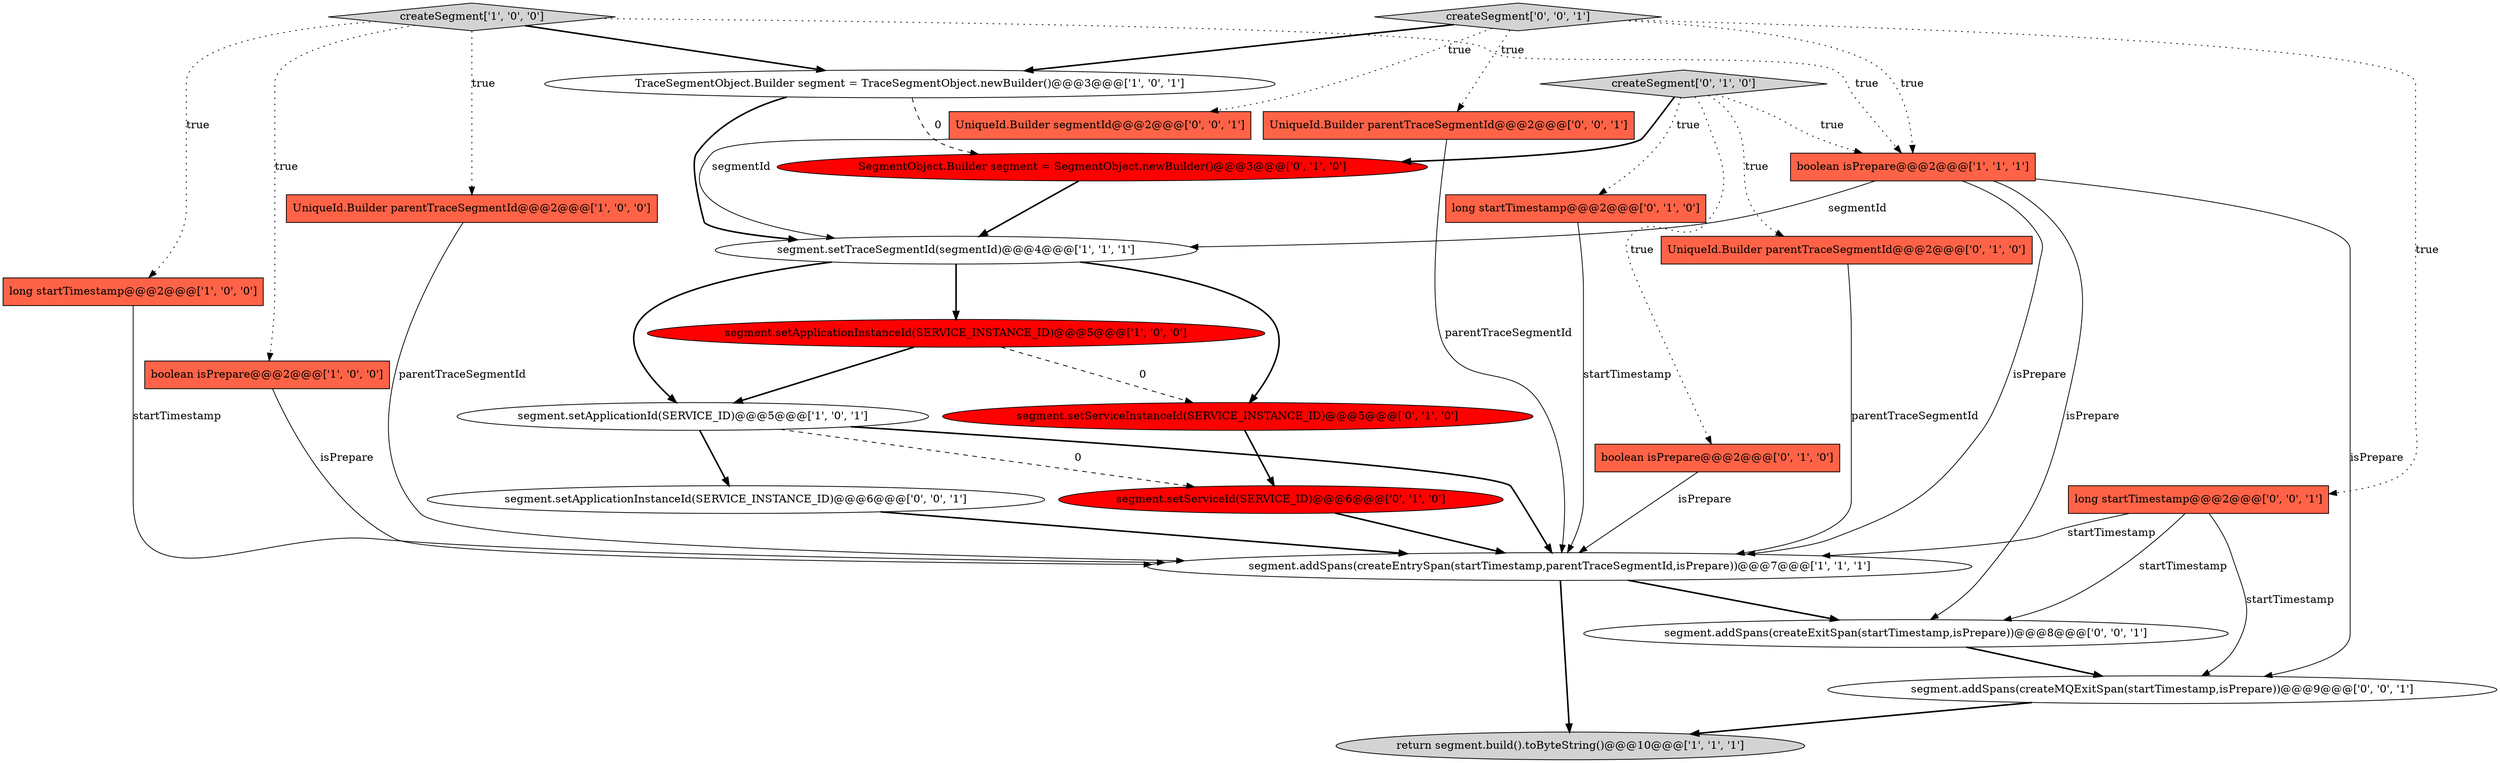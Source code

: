 digraph {
16 [style = filled, label = "segment.setServiceInstanceId(SERVICE_INSTANCE_ID)@@@5@@@['0', '1', '0']", fillcolor = red, shape = ellipse image = "AAA1AAABBB2BBB"];
13 [style = filled, label = "createSegment['0', '1', '0']", fillcolor = lightgray, shape = diamond image = "AAA0AAABBB2BBB"];
7 [style = filled, label = "segment.addSpans(createEntrySpan(startTimestamp,parentTraceSegmentId,isPrepare))@@@7@@@['1', '1', '1']", fillcolor = white, shape = ellipse image = "AAA0AAABBB1BBB"];
1 [style = filled, label = "UniqueId.Builder parentTraceSegmentId@@@2@@@['1', '0', '0']", fillcolor = tomato, shape = box image = "AAA0AAABBB1BBB"];
4 [style = filled, label = "segment.setApplicationInstanceId(SERVICE_INSTANCE_ID)@@@5@@@['1', '0', '0']", fillcolor = red, shape = ellipse image = "AAA1AAABBB1BBB"];
15 [style = filled, label = "boolean isPrepare@@@2@@@['0', '1', '0']", fillcolor = tomato, shape = box image = "AAA0AAABBB2BBB"];
11 [style = filled, label = "segment.setServiceId(SERVICE_ID)@@@6@@@['0', '1', '0']", fillcolor = red, shape = ellipse image = "AAA1AAABBB2BBB"];
10 [style = filled, label = "segment.setApplicationId(SERVICE_ID)@@@5@@@['1', '0', '1']", fillcolor = white, shape = ellipse image = "AAA0AAABBB1BBB"];
22 [style = filled, label = "createSegment['0', '0', '1']", fillcolor = lightgray, shape = diamond image = "AAA0AAABBB3BBB"];
0 [style = filled, label = "createSegment['1', '0', '0']", fillcolor = lightgray, shape = diamond image = "AAA0AAABBB1BBB"];
6 [style = filled, label = "long startTimestamp@@@2@@@['1', '0', '0']", fillcolor = tomato, shape = box image = "AAA0AAABBB1BBB"];
23 [style = filled, label = "segment.setApplicationInstanceId(SERVICE_INSTANCE_ID)@@@6@@@['0', '0', '1']", fillcolor = white, shape = ellipse image = "AAA0AAABBB3BBB"];
14 [style = filled, label = "long startTimestamp@@@2@@@['0', '1', '0']", fillcolor = tomato, shape = box image = "AAA0AAABBB2BBB"];
3 [style = filled, label = "return segment.build().toByteString()@@@10@@@['1', '1', '1']", fillcolor = lightgray, shape = ellipse image = "AAA0AAABBB1BBB"];
2 [style = filled, label = "boolean isPrepare@@@2@@@['1', '0', '0']", fillcolor = tomato, shape = box image = "AAA0AAABBB1BBB"];
12 [style = filled, label = "SegmentObject.Builder segment = SegmentObject.newBuilder()@@@3@@@['0', '1', '0']", fillcolor = red, shape = ellipse image = "AAA1AAABBB2BBB"];
8 [style = filled, label = "segment.setTraceSegmentId(segmentId)@@@4@@@['1', '1', '1']", fillcolor = white, shape = ellipse image = "AAA0AAABBB1BBB"];
18 [style = filled, label = "UniqueId.Builder parentTraceSegmentId@@@2@@@['0', '0', '1']", fillcolor = tomato, shape = box image = "AAA0AAABBB3BBB"];
17 [style = filled, label = "UniqueId.Builder parentTraceSegmentId@@@2@@@['0', '1', '0']", fillcolor = tomato, shape = box image = "AAA0AAABBB2BBB"];
20 [style = filled, label = "UniqueId.Builder segmentId@@@2@@@['0', '0', '1']", fillcolor = tomato, shape = box image = "AAA0AAABBB3BBB"];
9 [style = filled, label = "boolean isPrepare@@@2@@@['1', '1', '1']", fillcolor = tomato, shape = box image = "AAA0AAABBB1BBB"];
21 [style = filled, label = "segment.addSpans(createMQExitSpan(startTimestamp,isPrepare))@@@9@@@['0', '0', '1']", fillcolor = white, shape = ellipse image = "AAA0AAABBB3BBB"];
5 [style = filled, label = "TraceSegmentObject.Builder segment = TraceSegmentObject.newBuilder()@@@3@@@['1', '0', '1']", fillcolor = white, shape = ellipse image = "AAA0AAABBB1BBB"];
24 [style = filled, label = "segment.addSpans(createExitSpan(startTimestamp,isPrepare))@@@8@@@['0', '0', '1']", fillcolor = white, shape = ellipse image = "AAA0AAABBB3BBB"];
19 [style = filled, label = "long startTimestamp@@@2@@@['0', '0', '1']", fillcolor = tomato, shape = box image = "AAA0AAABBB3BBB"];
4->10 [style = bold, label=""];
8->16 [style = bold, label=""];
5->8 [style = bold, label=""];
19->21 [style = solid, label="startTimestamp"];
8->10 [style = bold, label=""];
13->17 [style = dotted, label="true"];
5->12 [style = dashed, label="0"];
19->24 [style = solid, label="startTimestamp"];
22->19 [style = dotted, label="true"];
16->11 [style = bold, label=""];
22->18 [style = dotted, label="true"];
4->16 [style = dashed, label="0"];
6->7 [style = solid, label="startTimestamp"];
19->7 [style = solid, label="startTimestamp"];
14->7 [style = solid, label="startTimestamp"];
21->3 [style = bold, label=""];
0->6 [style = dotted, label="true"];
10->7 [style = bold, label=""];
1->7 [style = solid, label="parentTraceSegmentId"];
9->24 [style = solid, label="isPrepare"];
9->21 [style = solid, label="isPrepare"];
7->3 [style = bold, label=""];
22->5 [style = bold, label=""];
10->11 [style = dashed, label="0"];
18->7 [style = solid, label="parentTraceSegmentId"];
7->24 [style = bold, label=""];
2->7 [style = solid, label="isPrepare"];
13->12 [style = bold, label=""];
22->20 [style = dotted, label="true"];
24->21 [style = bold, label=""];
10->23 [style = bold, label=""];
12->8 [style = bold, label=""];
0->1 [style = dotted, label="true"];
17->7 [style = solid, label="parentTraceSegmentId"];
9->8 [style = solid, label="segmentId"];
20->8 [style = solid, label="segmentId"];
13->15 [style = dotted, label="true"];
23->7 [style = bold, label=""];
8->4 [style = bold, label=""];
0->2 [style = dotted, label="true"];
15->7 [style = solid, label="isPrepare"];
22->9 [style = dotted, label="true"];
13->14 [style = dotted, label="true"];
9->7 [style = solid, label="isPrepare"];
0->9 [style = dotted, label="true"];
11->7 [style = bold, label=""];
0->5 [style = bold, label=""];
13->9 [style = dotted, label="true"];
}
